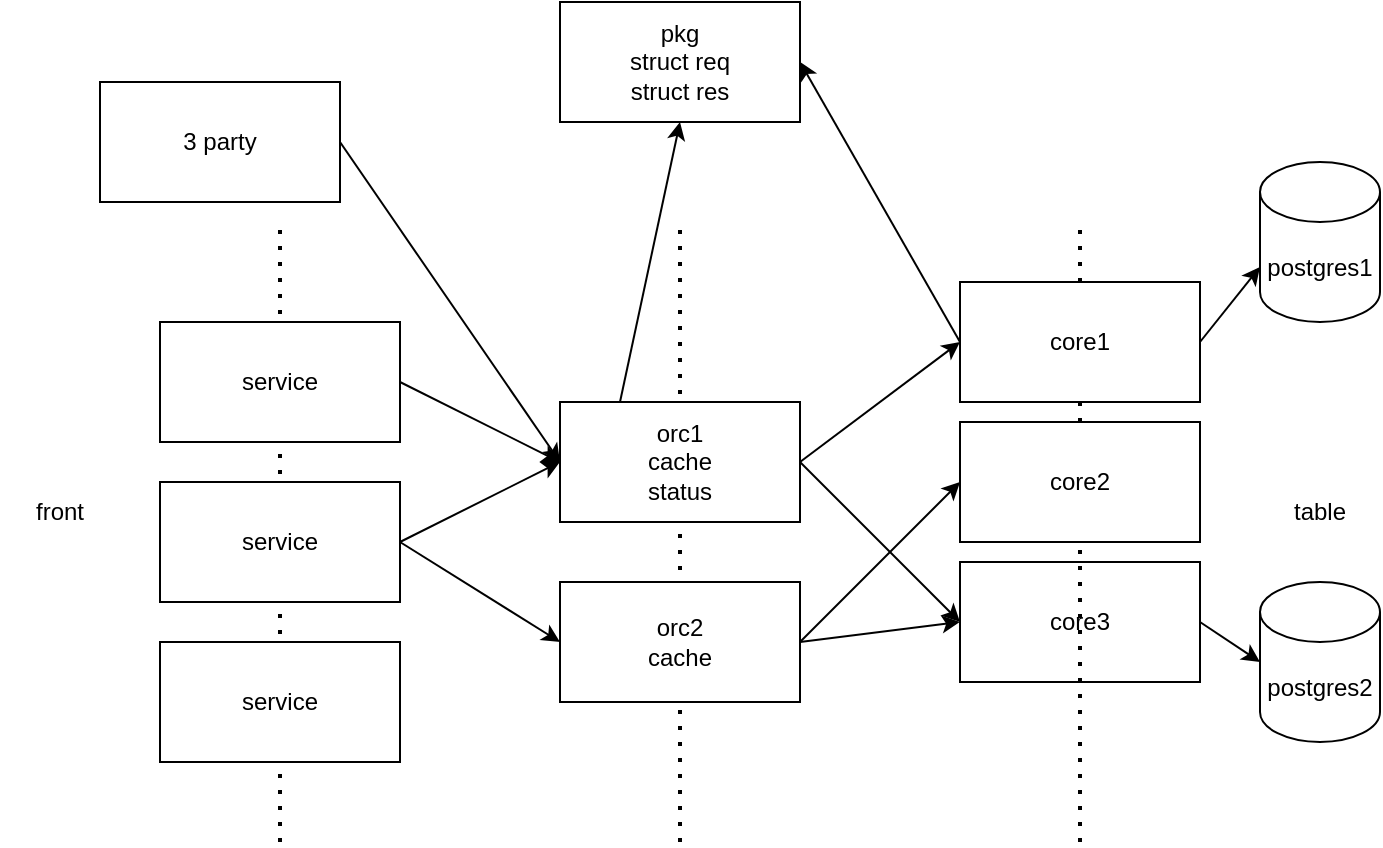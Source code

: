 <mxfile>
    <diagram id="RwfHmKbFhF6lQOx-Onjm" name="Page-1">
        <mxGraphModel dx="682" dy="1544" grid="1" gridSize="10" guides="1" tooltips="1" connect="1" arrows="1" fold="1" page="1" pageScale="1" pageWidth="850" pageHeight="1100" math="0" shadow="0">
            <root>
                <mxCell id="0"/>
                <mxCell id="1" parent="0"/>
                <mxCell id="2" value="" style="endArrow=none;dashed=1;html=1;dashPattern=1 3;strokeWidth=2;" edge="1" parent="1">
                    <mxGeometry width="50" height="50" relative="1" as="geometry">
                        <mxPoint x="200" y="350" as="sourcePoint"/>
                        <mxPoint x="200" y="40" as="targetPoint"/>
                    </mxGeometry>
                </mxCell>
                <mxCell id="3" value="" style="endArrow=none;dashed=1;html=1;dashPattern=1 3;strokeWidth=2;" edge="1" parent="1">
                    <mxGeometry width="50" height="50" relative="1" as="geometry">
                        <mxPoint x="400" y="350" as="sourcePoint"/>
                        <mxPoint x="400" y="40" as="targetPoint"/>
                    </mxGeometry>
                </mxCell>
                <mxCell id="4" value="" style="endArrow=none;dashed=1;html=1;dashPattern=1 3;strokeWidth=2;startArrow=none;" edge="1" parent="1" source="10">
                    <mxGeometry width="50" height="50" relative="1" as="geometry">
                        <mxPoint x="600" y="350" as="sourcePoint"/>
                        <mxPoint x="600" y="40" as="targetPoint"/>
                    </mxGeometry>
                </mxCell>
                <mxCell id="26" style="edgeStyle=none;html=1;exitX=1;exitY=0.5;exitDx=0;exitDy=0;entryX=0;entryY=0.5;entryDx=0;entryDy=0;" edge="1" parent="1" source="5" target="8">
                    <mxGeometry relative="1" as="geometry"/>
                </mxCell>
                <mxCell id="5" value="service" style="rounded=0;whiteSpace=wrap;html=1;" vertex="1" parent="1">
                    <mxGeometry x="140" y="90" width="120" height="60" as="geometry"/>
                </mxCell>
                <mxCell id="6" value="service" style="rounded=0;whiteSpace=wrap;html=1;" vertex="1" parent="1">
                    <mxGeometry x="140" y="250" width="120" height="60" as="geometry"/>
                </mxCell>
                <mxCell id="22" style="edgeStyle=none;html=1;exitX=1;exitY=0.5;exitDx=0;exitDy=0;entryX=0;entryY=0.5;entryDx=0;entryDy=0;" edge="1" parent="1" source="7" target="8">
                    <mxGeometry relative="1" as="geometry"/>
                </mxCell>
                <mxCell id="23" style="edgeStyle=none;html=1;exitX=1;exitY=0.5;exitDx=0;exitDy=0;entryX=0;entryY=0.5;entryDx=0;entryDy=0;" edge="1" parent="1" source="7" target="9">
                    <mxGeometry relative="1" as="geometry"/>
                </mxCell>
                <mxCell id="7" value="service" style="rounded=0;whiteSpace=wrap;html=1;" vertex="1" parent="1">
                    <mxGeometry x="140" y="170" width="120" height="60" as="geometry"/>
                </mxCell>
                <mxCell id="19" style="edgeStyle=none;html=1;exitX=1;exitY=0.5;exitDx=0;exitDy=0;entryX=0;entryY=0.5;entryDx=0;entryDy=0;" edge="1" parent="1" source="8" target="10">
                    <mxGeometry relative="1" as="geometry"/>
                </mxCell>
                <mxCell id="20" style="edgeStyle=none;html=1;exitX=1;exitY=0.5;exitDx=0;exitDy=0;entryX=0;entryY=0.5;entryDx=0;entryDy=0;" edge="1" parent="1" source="8" target="12">
                    <mxGeometry relative="1" as="geometry"/>
                </mxCell>
                <mxCell id="30" style="edgeStyle=none;html=1;exitX=0.25;exitY=0;exitDx=0;exitDy=0;entryX=0.5;entryY=1;entryDx=0;entryDy=0;" edge="1" parent="1" source="8" target="24">
                    <mxGeometry relative="1" as="geometry"/>
                </mxCell>
                <mxCell id="8" value="orc1&lt;br&gt;cache&lt;br&gt;status" style="rounded=0;whiteSpace=wrap;html=1;" vertex="1" parent="1">
                    <mxGeometry x="340" y="130" width="120" height="60" as="geometry"/>
                </mxCell>
                <mxCell id="17" style="edgeStyle=none;html=1;exitX=1;exitY=0.5;exitDx=0;exitDy=0;entryX=0;entryY=0.5;entryDx=0;entryDy=0;" edge="1" parent="1" source="9" target="13">
                    <mxGeometry relative="1" as="geometry"/>
                </mxCell>
                <mxCell id="18" style="edgeStyle=none;html=1;exitX=1;exitY=0.5;exitDx=0;exitDy=0;entryX=0;entryY=0.5;entryDx=0;entryDy=0;" edge="1" parent="1" source="9" target="12">
                    <mxGeometry relative="1" as="geometry"/>
                </mxCell>
                <mxCell id="9" value="orc2&lt;br&gt;cache" style="rounded=0;whiteSpace=wrap;html=1;" vertex="1" parent="1">
                    <mxGeometry x="340" y="220" width="120" height="60" as="geometry"/>
                </mxCell>
                <mxCell id="11" value="" style="endArrow=none;dashed=1;html=1;dashPattern=1 3;strokeWidth=2;startArrow=none;" edge="1" parent="1" source="13" target="10">
                    <mxGeometry width="50" height="50" relative="1" as="geometry">
                        <mxPoint x="600" y="350" as="sourcePoint"/>
                        <mxPoint x="600" y="40" as="targetPoint"/>
                    </mxGeometry>
                </mxCell>
                <mxCell id="27" style="edgeStyle=none;html=1;exitX=0;exitY=0.5;exitDx=0;exitDy=0;entryX=1;entryY=0.5;entryDx=0;entryDy=0;" edge="1" parent="1" source="10" target="24">
                    <mxGeometry relative="1" as="geometry"/>
                </mxCell>
                <mxCell id="32" style="edgeStyle=none;html=1;exitX=1;exitY=0.5;exitDx=0;exitDy=0;entryX=0;entryY=0;entryDx=0;entryDy=52.5;entryPerimeter=0;" edge="1" parent="1" source="10" target="31">
                    <mxGeometry relative="1" as="geometry"/>
                </mxCell>
                <mxCell id="10" value="core1" style="rounded=0;whiteSpace=wrap;html=1;" vertex="1" parent="1">
                    <mxGeometry x="540" y="70" width="120" height="60" as="geometry"/>
                </mxCell>
                <mxCell id="34" style="edgeStyle=none;html=1;exitX=1;exitY=0.5;exitDx=0;exitDy=0;entryX=0;entryY=0.5;entryDx=0;entryDy=0;entryPerimeter=0;" edge="1" parent="1" source="12" target="33">
                    <mxGeometry relative="1" as="geometry"/>
                </mxCell>
                <mxCell id="12" value="core3" style="rounded=0;whiteSpace=wrap;html=1;" vertex="1" parent="1">
                    <mxGeometry x="540" y="210" width="120" height="60" as="geometry"/>
                </mxCell>
                <mxCell id="14" value="" style="endArrow=none;dashed=1;html=1;dashPattern=1 3;strokeWidth=2;" edge="1" parent="1" target="13">
                    <mxGeometry width="50" height="50" relative="1" as="geometry">
                        <mxPoint x="600" y="350" as="sourcePoint"/>
                        <mxPoint x="600" y="130" as="targetPoint"/>
                    </mxGeometry>
                </mxCell>
                <mxCell id="13" value="core2" style="rounded=0;whiteSpace=wrap;html=1;" vertex="1" parent="1">
                    <mxGeometry x="540" y="140" width="120" height="60" as="geometry"/>
                </mxCell>
                <mxCell id="15" value="front" style="text;html=1;strokeColor=none;fillColor=none;align=center;verticalAlign=middle;whiteSpace=wrap;rounded=0;" vertex="1" parent="1">
                    <mxGeometry x="60" y="170" width="60" height="30" as="geometry"/>
                </mxCell>
                <mxCell id="16" value="table" style="text;html=1;strokeColor=none;fillColor=none;align=center;verticalAlign=middle;whiteSpace=wrap;rounded=0;" vertex="1" parent="1">
                    <mxGeometry x="690" y="170" width="60" height="30" as="geometry"/>
                </mxCell>
                <mxCell id="24" value="pkg&lt;br&gt;struct req&lt;br&gt;struct res" style="rounded=0;whiteSpace=wrap;html=1;" vertex="1" parent="1">
                    <mxGeometry x="340" y="-70" width="120" height="60" as="geometry"/>
                </mxCell>
                <mxCell id="29" style="edgeStyle=none;html=1;exitX=1;exitY=0.5;exitDx=0;exitDy=0;entryX=0;entryY=0.5;entryDx=0;entryDy=0;" edge="1" parent="1" source="28" target="8">
                    <mxGeometry relative="1" as="geometry"/>
                </mxCell>
                <mxCell id="28" value="3 party" style="rounded=0;whiteSpace=wrap;html=1;" vertex="1" parent="1">
                    <mxGeometry x="110" y="-30" width="120" height="60" as="geometry"/>
                </mxCell>
                <mxCell id="31" value="postgres1" style="shape=cylinder3;whiteSpace=wrap;html=1;boundedLbl=1;backgroundOutline=1;size=15;" vertex="1" parent="1">
                    <mxGeometry x="690" y="10" width="60" height="80" as="geometry"/>
                </mxCell>
                <mxCell id="33" value="postgres2" style="shape=cylinder3;whiteSpace=wrap;html=1;boundedLbl=1;backgroundOutline=1;size=15;" vertex="1" parent="1">
                    <mxGeometry x="690" y="220" width="60" height="80" as="geometry"/>
                </mxCell>
            </root>
        </mxGraphModel>
    </diagram>
</mxfile>